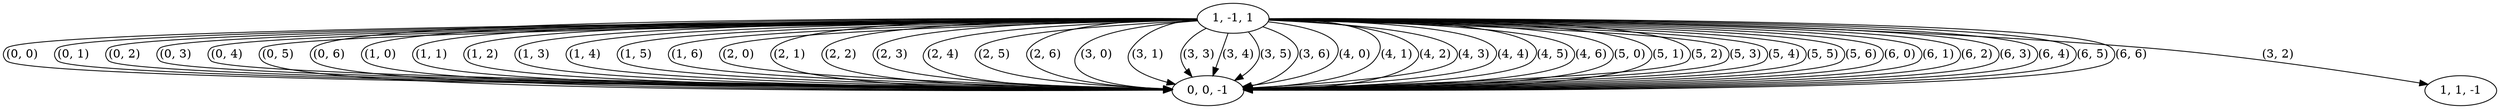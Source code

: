 digraph G {
	"1, -1, 1" -> "0, 0, -1" [label="(0, 0)" id=0]
	"1, -1, 1" -> "0, 0, -1" [label="(0, 1)" id=1]
	"1, -1, 1" -> "0, 0, -1" [label="(0, 2)" id=2]
	"1, -1, 1" -> "0, 0, -1" [label="(0, 3)" id=3]
	"1, -1, 1" -> "0, 0, -1" [label="(0, 4)" id=4]
	"1, -1, 1" -> "0, 0, -1" [label="(0, 5)" id=5]
	"1, -1, 1" -> "0, 0, -1" [label="(0, 6)" id=6]
	"1, -1, 1" -> "0, 0, -1" [label="(1, 0)" id=7]
	"1, -1, 1" -> "0, 0, -1" [label="(1, 1)" id=8]
	"1, -1, 1" -> "0, 0, -1" [label="(1, 2)" id=9]
	"1, -1, 1" -> "0, 0, -1" [label="(1, 3)" id=10]
	"1, -1, 1" -> "0, 0, -1" [label="(1, 4)" id=11]
	"1, -1, 1" -> "0, 0, -1" [label="(1, 5)" id=12]
	"1, -1, 1" -> "0, 0, -1" [label="(1, 6)" id=13]
	"1, -1, 1" -> "0, 0, -1" [label="(2, 0)" id=14]
	"1, -1, 1" -> "0, 0, -1" [label="(2, 1)" id=15]
	"1, -1, 1" -> "0, 0, -1" [label="(2, 2)" id=16]
	"1, -1, 1" -> "0, 0, -1" [label="(2, 3)" id=17]
	"1, -1, 1" -> "0, 0, -1" [label="(2, 4)" id=18]
	"1, -1, 1" -> "0, 0, -1" [label="(2, 5)" id=19]
	"1, -1, 1" -> "0, 0, -1" [label="(2, 6)" id=20]
	"1, -1, 1" -> "0, 0, -1" [label="(3, 0)" id=21]
	"1, -1, 1" -> "0, 0, -1" [label="(3, 1)" id=22]
	"1, -1, 1" -> "1, 1, -1" [label="(3, 2)" id=23]
	"1, -1, 1" -> "0, 0, -1" [label="(3, 3)" id=24]
	"1, -1, 1" -> "0, 0, -1" [label="(3, 4)" id=25]
	"1, -1, 1" -> "0, 0, -1" [label="(3, 5)" id=26]
	"1, -1, 1" -> "0, 0, -1" [label="(3, 6)" id=27]
	"1, -1, 1" -> "0, 0, -1" [label="(4, 0)" id=28]
	"1, -1, 1" -> "0, 0, -1" [label="(4, 1)" id=29]
	"1, -1, 1" -> "0, 0, -1" [label="(4, 2)" id=30]
	"1, -1, 1" -> "0, 0, -1" [label="(4, 3)" id=31]
	"1, -1, 1" -> "0, 0, -1" [label="(4, 4)" id=32]
	"1, -1, 1" -> "0, 0, -1" [label="(4, 5)" id=33]
	"1, -1, 1" -> "0, 0, -1" [label="(4, 6)" id=34]
	"1, -1, 1" -> "0, 0, -1" [label="(5, 0)" id=35]
	"1, -1, 1" -> "0, 0, -1" [label="(5, 1)" id=36]
	"1, -1, 1" -> "0, 0, -1" [label="(5, 2)" id=37]
	"1, -1, 1" -> "0, 0, -1" [label="(5, 3)" id=38]
	"1, -1, 1" -> "0, 0, -1" [label="(5, 4)" id=39]
	"1, -1, 1" -> "0, 0, -1" [label="(5, 5)" id=40]
	"1, -1, 1" -> "0, 0, -1" [label="(5, 6)" id=41]
	"1, -1, 1" -> "0, 0, -1" [label="(6, 0)" id=42]
	"1, -1, 1" -> "0, 0, -1" [label="(6, 1)" id=43]
	"1, -1, 1" -> "0, 0, -1" [label="(6, 2)" id=44]
	"1, -1, 1" -> "0, 0, -1" [label="(6, 3)" id=45]
	"1, -1, 1" -> "0, 0, -1" [label="(6, 4)" id=46]
	"1, -1, 1" -> "0, 0, -1" [label="(6, 5)" id=47]
	"1, -1, 1" -> "0, 0, -1" [label="(6, 6)" id=48]
}
